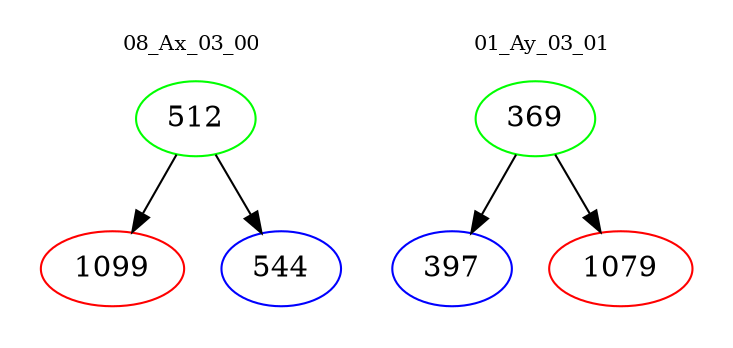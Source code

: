 digraph{
subgraph cluster_0 {
color = white
label = "08_Ax_03_00";
fontsize=10;
T0_512 [label="512", color="green"]
T0_512 -> T0_1099 [color="black"]
T0_1099 [label="1099", color="red"]
T0_512 -> T0_544 [color="black"]
T0_544 [label="544", color="blue"]
}
subgraph cluster_1 {
color = white
label = "01_Ay_03_01";
fontsize=10;
T1_369 [label="369", color="green"]
T1_369 -> T1_397 [color="black"]
T1_397 [label="397", color="blue"]
T1_369 -> T1_1079 [color="black"]
T1_1079 [label="1079", color="red"]
}
}
